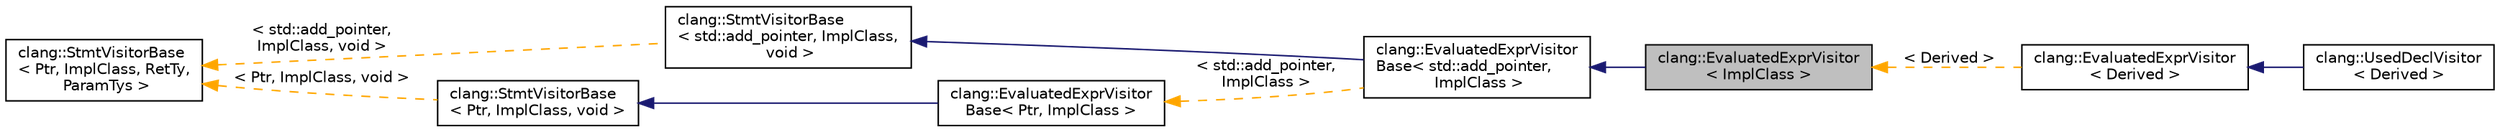 digraph "clang::EvaluatedExprVisitor&lt; ImplClass &gt;"
{
 // LATEX_PDF_SIZE
  bgcolor="transparent";
  edge [fontname="Helvetica",fontsize="10",labelfontname="Helvetica",labelfontsize="10"];
  node [fontname="Helvetica",fontsize="10",shape=record];
  rankdir="LR";
  Node1 [label="clang::EvaluatedExprVisitor\l\< ImplClass \>",height=0.2,width=0.4,color="black", fillcolor="grey75", style="filled", fontcolor="black",tooltip="EvaluatedExprVisitor - This class visits 'Expr *'s."];
  Node2 -> Node1 [dir="back",color="midnightblue",fontsize="10",style="solid",fontname="Helvetica"];
  Node2 [label="clang::EvaluatedExprVisitor\lBase\< std::add_pointer,\l ImplClass \>",height=0.2,width=0.4,color="black",URL="$classclang_1_1EvaluatedExprVisitorBase.html",tooltip=" "];
  Node3 -> Node2 [dir="back",color="midnightblue",fontsize="10",style="solid",fontname="Helvetica"];
  Node3 [label="clang::StmtVisitorBase\l\< std::add_pointer, ImplClass,\l void \>",height=0.2,width=0.4,color="black",URL="$classclang_1_1StmtVisitorBase.html",tooltip=" "];
  Node4 -> Node3 [dir="back",color="orange",fontsize="10",style="dashed",label=" \< std::add_pointer,\l ImplClass, void \>" ,fontname="Helvetica"];
  Node4 [label="clang::StmtVisitorBase\l\< Ptr, ImplClass, RetTy,\l ParamTys \>",height=0.2,width=0.4,color="black",URL="$classclang_1_1StmtVisitorBase.html",tooltip="StmtVisitorBase - This class implements a simple visitor for Stmt subclasses."];
  Node5 -> Node2 [dir="back",color="orange",fontsize="10",style="dashed",label=" \< std::add_pointer,\l ImplClass \>" ,fontname="Helvetica"];
  Node5 [label="clang::EvaluatedExprVisitor\lBase\< Ptr, ImplClass \>",height=0.2,width=0.4,color="black",URL="$classclang_1_1EvaluatedExprVisitorBase.html",tooltip="Given a potentially-evaluated expression, this visitor visits all of its potentially-evaluated subexp..."];
  Node6 -> Node5 [dir="back",color="midnightblue",fontsize="10",style="solid",fontname="Helvetica"];
  Node6 [label="clang::StmtVisitorBase\l\< Ptr, ImplClass, void \>",height=0.2,width=0.4,color="black",URL="$classclang_1_1StmtVisitorBase.html",tooltip=" "];
  Node4 -> Node6 [dir="back",color="orange",fontsize="10",style="dashed",label=" \< Ptr, ImplClass, void \>" ,fontname="Helvetica"];
  Node1 -> Node7 [dir="back",color="orange",fontsize="10",style="dashed",label=" \< Derived \>" ,fontname="Helvetica"];
  Node7 [label="clang::EvaluatedExprVisitor\l\< Derived \>",height=0.2,width=0.4,color="black",URL="$classclang_1_1EvaluatedExprVisitor.html",tooltip=" "];
  Node7 -> Node8 [dir="back",color="midnightblue",fontsize="10",style="solid",fontname="Helvetica"];
  Node8 [label="clang::UsedDeclVisitor\l\< Derived \>",height=0.2,width=0.4,color="black",URL="$classclang_1_1UsedDeclVisitor.html",tooltip=" "];
}
